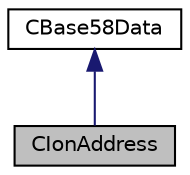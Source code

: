 digraph "CIonAddress"
{
  edge [fontname="Helvetica",fontsize="10",labelfontname="Helvetica",labelfontsize="10"];
  node [fontname="Helvetica",fontsize="10",shape=record];
  Node0 [label="CIonAddress",height=0.2,width=0.4,color="black", fillcolor="grey75", style="filled", fontcolor="black"];
  Node1 -> Node0 [dir="back",color="midnightblue",fontsize="10",style="solid",fontname="Helvetica"];
  Node1 [label="CBase58Data",height=0.2,width=0.4,color="black", fillcolor="white", style="filled",URL="$d2/d08/class_c_base58_data.html",tooltip="Base class for all base58-encoded data. "];
}
